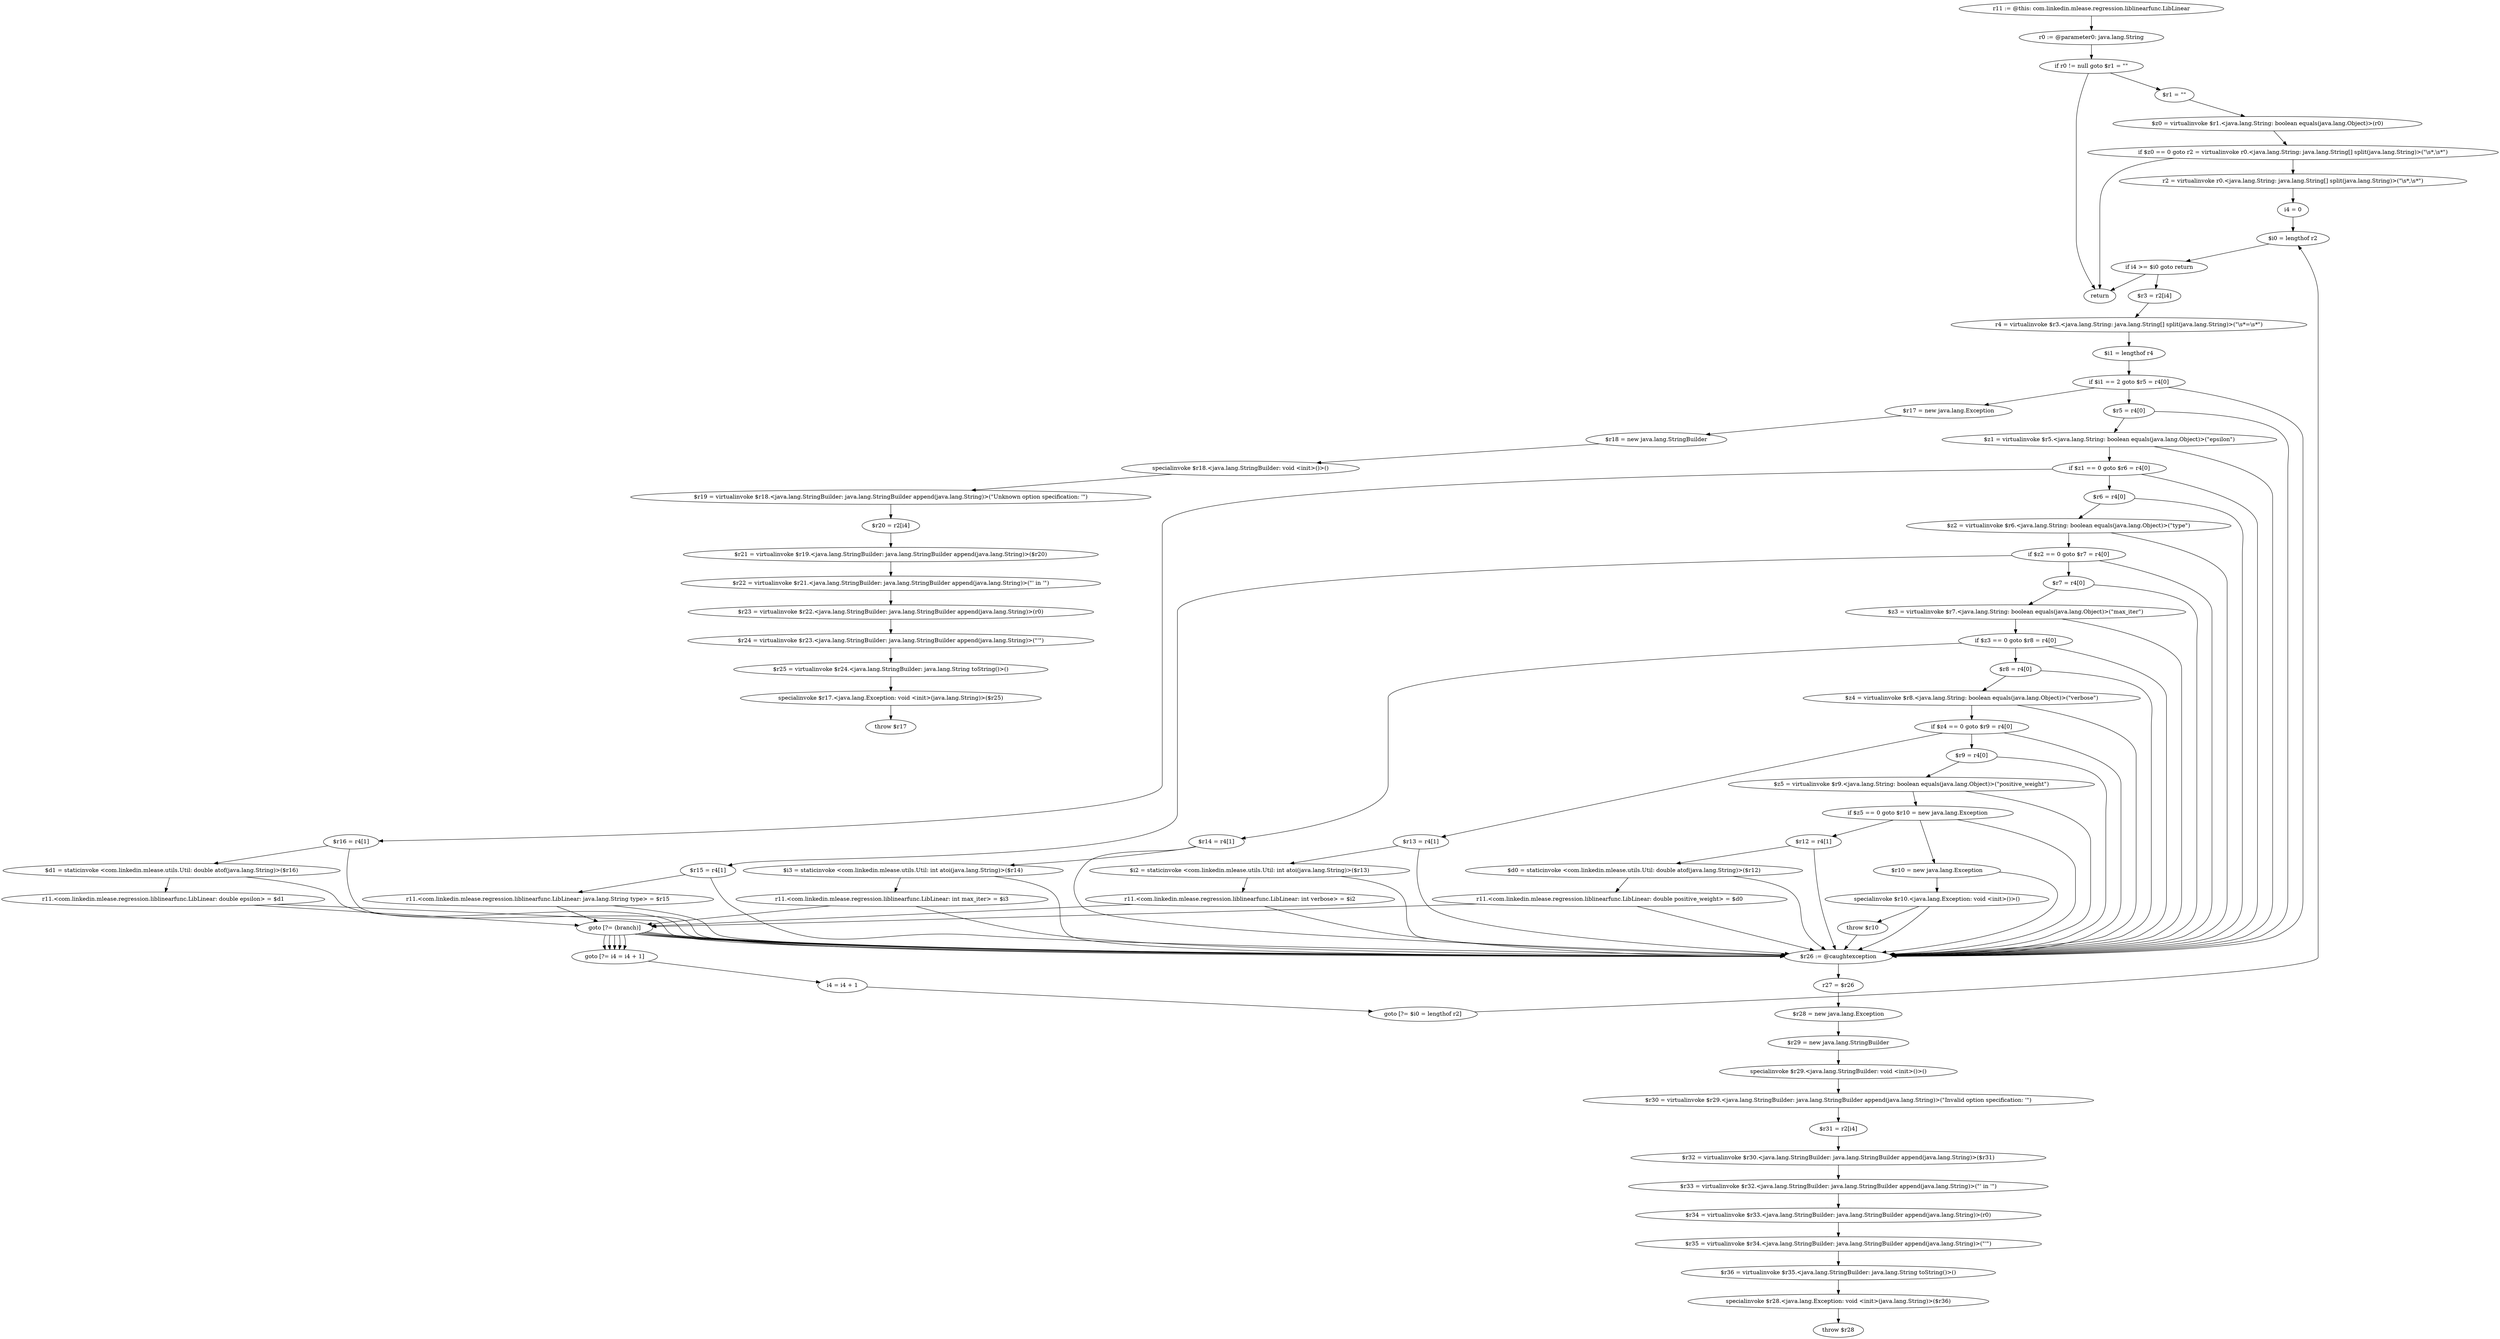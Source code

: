 digraph "unitGraph" {
    "r11 := @this: com.linkedin.mlease.regression.liblinearfunc.LibLinear"
    "r0 := @parameter0: java.lang.String"
    "if r0 != null goto $r1 = \"\""
    "return"
    "$r1 = \"\""
    "$z0 = virtualinvoke $r1.<java.lang.String: boolean equals(java.lang.Object)>(r0)"
    "if $z0 == 0 goto r2 = virtualinvoke r0.<java.lang.String: java.lang.String[] split(java.lang.String)>(\"\\s*,\\s*\")"
    "r2 = virtualinvoke r0.<java.lang.String: java.lang.String[] split(java.lang.String)>(\"\\s*,\\s*\")"
    "i4 = 0"
    "$i0 = lengthof r2"
    "if i4 >= $i0 goto return"
    "$r3 = r2[i4]"
    "r4 = virtualinvoke $r3.<java.lang.String: java.lang.String[] split(java.lang.String)>(\"\\s*=\\s*\")"
    "$i1 = lengthof r4"
    "if $i1 == 2 goto $r5 = r4[0]"
    "$r17 = new java.lang.Exception"
    "$r18 = new java.lang.StringBuilder"
    "specialinvoke $r18.<java.lang.StringBuilder: void <init>()>()"
    "$r19 = virtualinvoke $r18.<java.lang.StringBuilder: java.lang.StringBuilder append(java.lang.String)>(\"Unknown option specification: \'\")"
    "$r20 = r2[i4]"
    "$r21 = virtualinvoke $r19.<java.lang.StringBuilder: java.lang.StringBuilder append(java.lang.String)>($r20)"
    "$r22 = virtualinvoke $r21.<java.lang.StringBuilder: java.lang.StringBuilder append(java.lang.String)>(\"\' in \'\")"
    "$r23 = virtualinvoke $r22.<java.lang.StringBuilder: java.lang.StringBuilder append(java.lang.String)>(r0)"
    "$r24 = virtualinvoke $r23.<java.lang.StringBuilder: java.lang.StringBuilder append(java.lang.String)>(\"\'\")"
    "$r25 = virtualinvoke $r24.<java.lang.StringBuilder: java.lang.String toString()>()"
    "specialinvoke $r17.<java.lang.Exception: void <init>(java.lang.String)>($r25)"
    "throw $r17"
    "$r5 = r4[0]"
    "$z1 = virtualinvoke $r5.<java.lang.String: boolean equals(java.lang.Object)>(\"epsilon\")"
    "if $z1 == 0 goto $r6 = r4[0]"
    "$r16 = r4[1]"
    "$d1 = staticinvoke <com.linkedin.mlease.utils.Util: double atof(java.lang.String)>($r16)"
    "r11.<com.linkedin.mlease.regression.liblinearfunc.LibLinear: double epsilon> = $d1"
    "goto [?= (branch)]"
    "$r6 = r4[0]"
    "$z2 = virtualinvoke $r6.<java.lang.String: boolean equals(java.lang.Object)>(\"type\")"
    "if $z2 == 0 goto $r7 = r4[0]"
    "$r15 = r4[1]"
    "r11.<com.linkedin.mlease.regression.liblinearfunc.LibLinear: java.lang.String type> = $r15"
    "$r7 = r4[0]"
    "$z3 = virtualinvoke $r7.<java.lang.String: boolean equals(java.lang.Object)>(\"max_iter\")"
    "if $z3 == 0 goto $r8 = r4[0]"
    "$r14 = r4[1]"
    "$i3 = staticinvoke <com.linkedin.mlease.utils.Util: int atoi(java.lang.String)>($r14)"
    "r11.<com.linkedin.mlease.regression.liblinearfunc.LibLinear: int max_iter> = $i3"
    "$r8 = r4[0]"
    "$z4 = virtualinvoke $r8.<java.lang.String: boolean equals(java.lang.Object)>(\"verbose\")"
    "if $z4 == 0 goto $r9 = r4[0]"
    "$r13 = r4[1]"
    "$i2 = staticinvoke <com.linkedin.mlease.utils.Util: int atoi(java.lang.String)>($r13)"
    "r11.<com.linkedin.mlease.regression.liblinearfunc.LibLinear: int verbose> = $i2"
    "$r9 = r4[0]"
    "$z5 = virtualinvoke $r9.<java.lang.String: boolean equals(java.lang.Object)>(\"positive_weight\")"
    "if $z5 == 0 goto $r10 = new java.lang.Exception"
    "$r12 = r4[1]"
    "$d0 = staticinvoke <com.linkedin.mlease.utils.Util: double atof(java.lang.String)>($r12)"
    "r11.<com.linkedin.mlease.regression.liblinearfunc.LibLinear: double positive_weight> = $d0"
    "$r10 = new java.lang.Exception"
    "specialinvoke $r10.<java.lang.Exception: void <init>()>()"
    "throw $r10"
    "goto [?= i4 = i4 + 1]"
    "$r26 := @caughtexception"
    "r27 = $r26"
    "$r28 = new java.lang.Exception"
    "$r29 = new java.lang.StringBuilder"
    "specialinvoke $r29.<java.lang.StringBuilder: void <init>()>()"
    "$r30 = virtualinvoke $r29.<java.lang.StringBuilder: java.lang.StringBuilder append(java.lang.String)>(\"Invalid option specification: \'\")"
    "$r31 = r2[i4]"
    "$r32 = virtualinvoke $r30.<java.lang.StringBuilder: java.lang.StringBuilder append(java.lang.String)>($r31)"
    "$r33 = virtualinvoke $r32.<java.lang.StringBuilder: java.lang.StringBuilder append(java.lang.String)>(\"\' in \'\")"
    "$r34 = virtualinvoke $r33.<java.lang.StringBuilder: java.lang.StringBuilder append(java.lang.String)>(r0)"
    "$r35 = virtualinvoke $r34.<java.lang.StringBuilder: java.lang.StringBuilder append(java.lang.String)>(\"\'\")"
    "$r36 = virtualinvoke $r35.<java.lang.StringBuilder: java.lang.String toString()>()"
    "specialinvoke $r28.<java.lang.Exception: void <init>(java.lang.String)>($r36)"
    "throw $r28"
    "i4 = i4 + 1"
    "goto [?= $i0 = lengthof r2]"
    "r11 := @this: com.linkedin.mlease.regression.liblinearfunc.LibLinear"->"r0 := @parameter0: java.lang.String";
    "r0 := @parameter0: java.lang.String"->"if r0 != null goto $r1 = \"\"";
    "if r0 != null goto $r1 = \"\""->"return";
    "if r0 != null goto $r1 = \"\""->"$r1 = \"\"";
    "$r1 = \"\""->"$z0 = virtualinvoke $r1.<java.lang.String: boolean equals(java.lang.Object)>(r0)";
    "$z0 = virtualinvoke $r1.<java.lang.String: boolean equals(java.lang.Object)>(r0)"->"if $z0 == 0 goto r2 = virtualinvoke r0.<java.lang.String: java.lang.String[] split(java.lang.String)>(\"\\s*,\\s*\")";
    "if $z0 == 0 goto r2 = virtualinvoke r0.<java.lang.String: java.lang.String[] split(java.lang.String)>(\"\\s*,\\s*\")"->"return";
    "if $z0 == 0 goto r2 = virtualinvoke r0.<java.lang.String: java.lang.String[] split(java.lang.String)>(\"\\s*,\\s*\")"->"r2 = virtualinvoke r0.<java.lang.String: java.lang.String[] split(java.lang.String)>(\"\\s*,\\s*\")";
    "r2 = virtualinvoke r0.<java.lang.String: java.lang.String[] split(java.lang.String)>(\"\\s*,\\s*\")"->"i4 = 0";
    "i4 = 0"->"$i0 = lengthof r2";
    "$i0 = lengthof r2"->"if i4 >= $i0 goto return";
    "if i4 >= $i0 goto return"->"$r3 = r2[i4]";
    "if i4 >= $i0 goto return"->"return";
    "$r3 = r2[i4]"->"r4 = virtualinvoke $r3.<java.lang.String: java.lang.String[] split(java.lang.String)>(\"\\s*=\\s*\")";
    "r4 = virtualinvoke $r3.<java.lang.String: java.lang.String[] split(java.lang.String)>(\"\\s*=\\s*\")"->"$i1 = lengthof r4";
    "$i1 = lengthof r4"->"if $i1 == 2 goto $r5 = r4[0]";
    "if $i1 == 2 goto $r5 = r4[0]"->"$r17 = new java.lang.Exception";
    "if $i1 == 2 goto $r5 = r4[0]"->"$r5 = r4[0]";
    "if $i1 == 2 goto $r5 = r4[0]"->"$r26 := @caughtexception";
    "$r17 = new java.lang.Exception"->"$r18 = new java.lang.StringBuilder";
    "$r18 = new java.lang.StringBuilder"->"specialinvoke $r18.<java.lang.StringBuilder: void <init>()>()";
    "specialinvoke $r18.<java.lang.StringBuilder: void <init>()>()"->"$r19 = virtualinvoke $r18.<java.lang.StringBuilder: java.lang.StringBuilder append(java.lang.String)>(\"Unknown option specification: \'\")";
    "$r19 = virtualinvoke $r18.<java.lang.StringBuilder: java.lang.StringBuilder append(java.lang.String)>(\"Unknown option specification: \'\")"->"$r20 = r2[i4]";
    "$r20 = r2[i4]"->"$r21 = virtualinvoke $r19.<java.lang.StringBuilder: java.lang.StringBuilder append(java.lang.String)>($r20)";
    "$r21 = virtualinvoke $r19.<java.lang.StringBuilder: java.lang.StringBuilder append(java.lang.String)>($r20)"->"$r22 = virtualinvoke $r21.<java.lang.StringBuilder: java.lang.StringBuilder append(java.lang.String)>(\"\' in \'\")";
    "$r22 = virtualinvoke $r21.<java.lang.StringBuilder: java.lang.StringBuilder append(java.lang.String)>(\"\' in \'\")"->"$r23 = virtualinvoke $r22.<java.lang.StringBuilder: java.lang.StringBuilder append(java.lang.String)>(r0)";
    "$r23 = virtualinvoke $r22.<java.lang.StringBuilder: java.lang.StringBuilder append(java.lang.String)>(r0)"->"$r24 = virtualinvoke $r23.<java.lang.StringBuilder: java.lang.StringBuilder append(java.lang.String)>(\"\'\")";
    "$r24 = virtualinvoke $r23.<java.lang.StringBuilder: java.lang.StringBuilder append(java.lang.String)>(\"\'\")"->"$r25 = virtualinvoke $r24.<java.lang.StringBuilder: java.lang.String toString()>()";
    "$r25 = virtualinvoke $r24.<java.lang.StringBuilder: java.lang.String toString()>()"->"specialinvoke $r17.<java.lang.Exception: void <init>(java.lang.String)>($r25)";
    "specialinvoke $r17.<java.lang.Exception: void <init>(java.lang.String)>($r25)"->"throw $r17";
    "$r5 = r4[0]"->"$z1 = virtualinvoke $r5.<java.lang.String: boolean equals(java.lang.Object)>(\"epsilon\")";
    "$r5 = r4[0]"->"$r26 := @caughtexception";
    "$z1 = virtualinvoke $r5.<java.lang.String: boolean equals(java.lang.Object)>(\"epsilon\")"->"if $z1 == 0 goto $r6 = r4[0]";
    "$z1 = virtualinvoke $r5.<java.lang.String: boolean equals(java.lang.Object)>(\"epsilon\")"->"$r26 := @caughtexception";
    "if $z1 == 0 goto $r6 = r4[0]"->"$r16 = r4[1]";
    "if $z1 == 0 goto $r6 = r4[0]"->"$r6 = r4[0]";
    "if $z1 == 0 goto $r6 = r4[0]"->"$r26 := @caughtexception";
    "$r16 = r4[1]"->"$d1 = staticinvoke <com.linkedin.mlease.utils.Util: double atof(java.lang.String)>($r16)";
    "$r16 = r4[1]"->"$r26 := @caughtexception";
    "$d1 = staticinvoke <com.linkedin.mlease.utils.Util: double atof(java.lang.String)>($r16)"->"r11.<com.linkedin.mlease.regression.liblinearfunc.LibLinear: double epsilon> = $d1";
    "$d1 = staticinvoke <com.linkedin.mlease.utils.Util: double atof(java.lang.String)>($r16)"->"$r26 := @caughtexception";
    "r11.<com.linkedin.mlease.regression.liblinearfunc.LibLinear: double epsilon> = $d1"->"goto [?= (branch)]";
    "r11.<com.linkedin.mlease.regression.liblinearfunc.LibLinear: double epsilon> = $d1"->"$r26 := @caughtexception";
    "goto [?= (branch)]"->"goto [?= i4 = i4 + 1]";
    "goto [?= (branch)]"->"$r26 := @caughtexception";
    "$r6 = r4[0]"->"$z2 = virtualinvoke $r6.<java.lang.String: boolean equals(java.lang.Object)>(\"type\")";
    "$r6 = r4[0]"->"$r26 := @caughtexception";
    "$z2 = virtualinvoke $r6.<java.lang.String: boolean equals(java.lang.Object)>(\"type\")"->"if $z2 == 0 goto $r7 = r4[0]";
    "$z2 = virtualinvoke $r6.<java.lang.String: boolean equals(java.lang.Object)>(\"type\")"->"$r26 := @caughtexception";
    "if $z2 == 0 goto $r7 = r4[0]"->"$r15 = r4[1]";
    "if $z2 == 0 goto $r7 = r4[0]"->"$r7 = r4[0]";
    "if $z2 == 0 goto $r7 = r4[0]"->"$r26 := @caughtexception";
    "$r15 = r4[1]"->"r11.<com.linkedin.mlease.regression.liblinearfunc.LibLinear: java.lang.String type> = $r15";
    "$r15 = r4[1]"->"$r26 := @caughtexception";
    "r11.<com.linkedin.mlease.regression.liblinearfunc.LibLinear: java.lang.String type> = $r15"->"goto [?= (branch)]";
    "r11.<com.linkedin.mlease.regression.liblinearfunc.LibLinear: java.lang.String type> = $r15"->"$r26 := @caughtexception";
    "goto [?= (branch)]"->"goto [?= i4 = i4 + 1]";
    "goto [?= (branch)]"->"$r26 := @caughtexception";
    "$r7 = r4[0]"->"$z3 = virtualinvoke $r7.<java.lang.String: boolean equals(java.lang.Object)>(\"max_iter\")";
    "$r7 = r4[0]"->"$r26 := @caughtexception";
    "$z3 = virtualinvoke $r7.<java.lang.String: boolean equals(java.lang.Object)>(\"max_iter\")"->"if $z3 == 0 goto $r8 = r4[0]";
    "$z3 = virtualinvoke $r7.<java.lang.String: boolean equals(java.lang.Object)>(\"max_iter\")"->"$r26 := @caughtexception";
    "if $z3 == 0 goto $r8 = r4[0]"->"$r14 = r4[1]";
    "if $z3 == 0 goto $r8 = r4[0]"->"$r8 = r4[0]";
    "if $z3 == 0 goto $r8 = r4[0]"->"$r26 := @caughtexception";
    "$r14 = r4[1]"->"$i3 = staticinvoke <com.linkedin.mlease.utils.Util: int atoi(java.lang.String)>($r14)";
    "$r14 = r4[1]"->"$r26 := @caughtexception";
    "$i3 = staticinvoke <com.linkedin.mlease.utils.Util: int atoi(java.lang.String)>($r14)"->"r11.<com.linkedin.mlease.regression.liblinearfunc.LibLinear: int max_iter> = $i3";
    "$i3 = staticinvoke <com.linkedin.mlease.utils.Util: int atoi(java.lang.String)>($r14)"->"$r26 := @caughtexception";
    "r11.<com.linkedin.mlease.regression.liblinearfunc.LibLinear: int max_iter> = $i3"->"goto [?= (branch)]";
    "r11.<com.linkedin.mlease.regression.liblinearfunc.LibLinear: int max_iter> = $i3"->"$r26 := @caughtexception";
    "goto [?= (branch)]"->"goto [?= i4 = i4 + 1]";
    "goto [?= (branch)]"->"$r26 := @caughtexception";
    "$r8 = r4[0]"->"$z4 = virtualinvoke $r8.<java.lang.String: boolean equals(java.lang.Object)>(\"verbose\")";
    "$r8 = r4[0]"->"$r26 := @caughtexception";
    "$z4 = virtualinvoke $r8.<java.lang.String: boolean equals(java.lang.Object)>(\"verbose\")"->"if $z4 == 0 goto $r9 = r4[0]";
    "$z4 = virtualinvoke $r8.<java.lang.String: boolean equals(java.lang.Object)>(\"verbose\")"->"$r26 := @caughtexception";
    "if $z4 == 0 goto $r9 = r4[0]"->"$r13 = r4[1]";
    "if $z4 == 0 goto $r9 = r4[0]"->"$r9 = r4[0]";
    "if $z4 == 0 goto $r9 = r4[0]"->"$r26 := @caughtexception";
    "$r13 = r4[1]"->"$i2 = staticinvoke <com.linkedin.mlease.utils.Util: int atoi(java.lang.String)>($r13)";
    "$r13 = r4[1]"->"$r26 := @caughtexception";
    "$i2 = staticinvoke <com.linkedin.mlease.utils.Util: int atoi(java.lang.String)>($r13)"->"r11.<com.linkedin.mlease.regression.liblinearfunc.LibLinear: int verbose> = $i2";
    "$i2 = staticinvoke <com.linkedin.mlease.utils.Util: int atoi(java.lang.String)>($r13)"->"$r26 := @caughtexception";
    "r11.<com.linkedin.mlease.regression.liblinearfunc.LibLinear: int verbose> = $i2"->"goto [?= (branch)]";
    "r11.<com.linkedin.mlease.regression.liblinearfunc.LibLinear: int verbose> = $i2"->"$r26 := @caughtexception";
    "goto [?= (branch)]"->"goto [?= i4 = i4 + 1]";
    "goto [?= (branch)]"->"$r26 := @caughtexception";
    "$r9 = r4[0]"->"$z5 = virtualinvoke $r9.<java.lang.String: boolean equals(java.lang.Object)>(\"positive_weight\")";
    "$r9 = r4[0]"->"$r26 := @caughtexception";
    "$z5 = virtualinvoke $r9.<java.lang.String: boolean equals(java.lang.Object)>(\"positive_weight\")"->"if $z5 == 0 goto $r10 = new java.lang.Exception";
    "$z5 = virtualinvoke $r9.<java.lang.String: boolean equals(java.lang.Object)>(\"positive_weight\")"->"$r26 := @caughtexception";
    "if $z5 == 0 goto $r10 = new java.lang.Exception"->"$r12 = r4[1]";
    "if $z5 == 0 goto $r10 = new java.lang.Exception"->"$r10 = new java.lang.Exception";
    "if $z5 == 0 goto $r10 = new java.lang.Exception"->"$r26 := @caughtexception";
    "$r12 = r4[1]"->"$d0 = staticinvoke <com.linkedin.mlease.utils.Util: double atof(java.lang.String)>($r12)";
    "$r12 = r4[1]"->"$r26 := @caughtexception";
    "$d0 = staticinvoke <com.linkedin.mlease.utils.Util: double atof(java.lang.String)>($r12)"->"r11.<com.linkedin.mlease.regression.liblinearfunc.LibLinear: double positive_weight> = $d0";
    "$d0 = staticinvoke <com.linkedin.mlease.utils.Util: double atof(java.lang.String)>($r12)"->"$r26 := @caughtexception";
    "r11.<com.linkedin.mlease.regression.liblinearfunc.LibLinear: double positive_weight> = $d0"->"goto [?= (branch)]";
    "r11.<com.linkedin.mlease.regression.liblinearfunc.LibLinear: double positive_weight> = $d0"->"$r26 := @caughtexception";
    "goto [?= (branch)]"->"goto [?= i4 = i4 + 1]";
    "goto [?= (branch)]"->"$r26 := @caughtexception";
    "$r10 = new java.lang.Exception"->"specialinvoke $r10.<java.lang.Exception: void <init>()>()";
    "$r10 = new java.lang.Exception"->"$r26 := @caughtexception";
    "specialinvoke $r10.<java.lang.Exception: void <init>()>()"->"throw $r10";
    "specialinvoke $r10.<java.lang.Exception: void <init>()>()"->"$r26 := @caughtexception";
    "throw $r10"->"$r26 := @caughtexception";
    "goto [?= i4 = i4 + 1]"->"i4 = i4 + 1";
    "$r26 := @caughtexception"->"r27 = $r26";
    "r27 = $r26"->"$r28 = new java.lang.Exception";
    "$r28 = new java.lang.Exception"->"$r29 = new java.lang.StringBuilder";
    "$r29 = new java.lang.StringBuilder"->"specialinvoke $r29.<java.lang.StringBuilder: void <init>()>()";
    "specialinvoke $r29.<java.lang.StringBuilder: void <init>()>()"->"$r30 = virtualinvoke $r29.<java.lang.StringBuilder: java.lang.StringBuilder append(java.lang.String)>(\"Invalid option specification: \'\")";
    "$r30 = virtualinvoke $r29.<java.lang.StringBuilder: java.lang.StringBuilder append(java.lang.String)>(\"Invalid option specification: \'\")"->"$r31 = r2[i4]";
    "$r31 = r2[i4]"->"$r32 = virtualinvoke $r30.<java.lang.StringBuilder: java.lang.StringBuilder append(java.lang.String)>($r31)";
    "$r32 = virtualinvoke $r30.<java.lang.StringBuilder: java.lang.StringBuilder append(java.lang.String)>($r31)"->"$r33 = virtualinvoke $r32.<java.lang.StringBuilder: java.lang.StringBuilder append(java.lang.String)>(\"\' in \'\")";
    "$r33 = virtualinvoke $r32.<java.lang.StringBuilder: java.lang.StringBuilder append(java.lang.String)>(\"\' in \'\")"->"$r34 = virtualinvoke $r33.<java.lang.StringBuilder: java.lang.StringBuilder append(java.lang.String)>(r0)";
    "$r34 = virtualinvoke $r33.<java.lang.StringBuilder: java.lang.StringBuilder append(java.lang.String)>(r0)"->"$r35 = virtualinvoke $r34.<java.lang.StringBuilder: java.lang.StringBuilder append(java.lang.String)>(\"\'\")";
    "$r35 = virtualinvoke $r34.<java.lang.StringBuilder: java.lang.StringBuilder append(java.lang.String)>(\"\'\")"->"$r36 = virtualinvoke $r35.<java.lang.StringBuilder: java.lang.String toString()>()";
    "$r36 = virtualinvoke $r35.<java.lang.StringBuilder: java.lang.String toString()>()"->"specialinvoke $r28.<java.lang.Exception: void <init>(java.lang.String)>($r36)";
    "specialinvoke $r28.<java.lang.Exception: void <init>(java.lang.String)>($r36)"->"throw $r28";
    "i4 = i4 + 1"->"goto [?= $i0 = lengthof r2]";
    "goto [?= $i0 = lengthof r2]"->"$i0 = lengthof r2";
}
